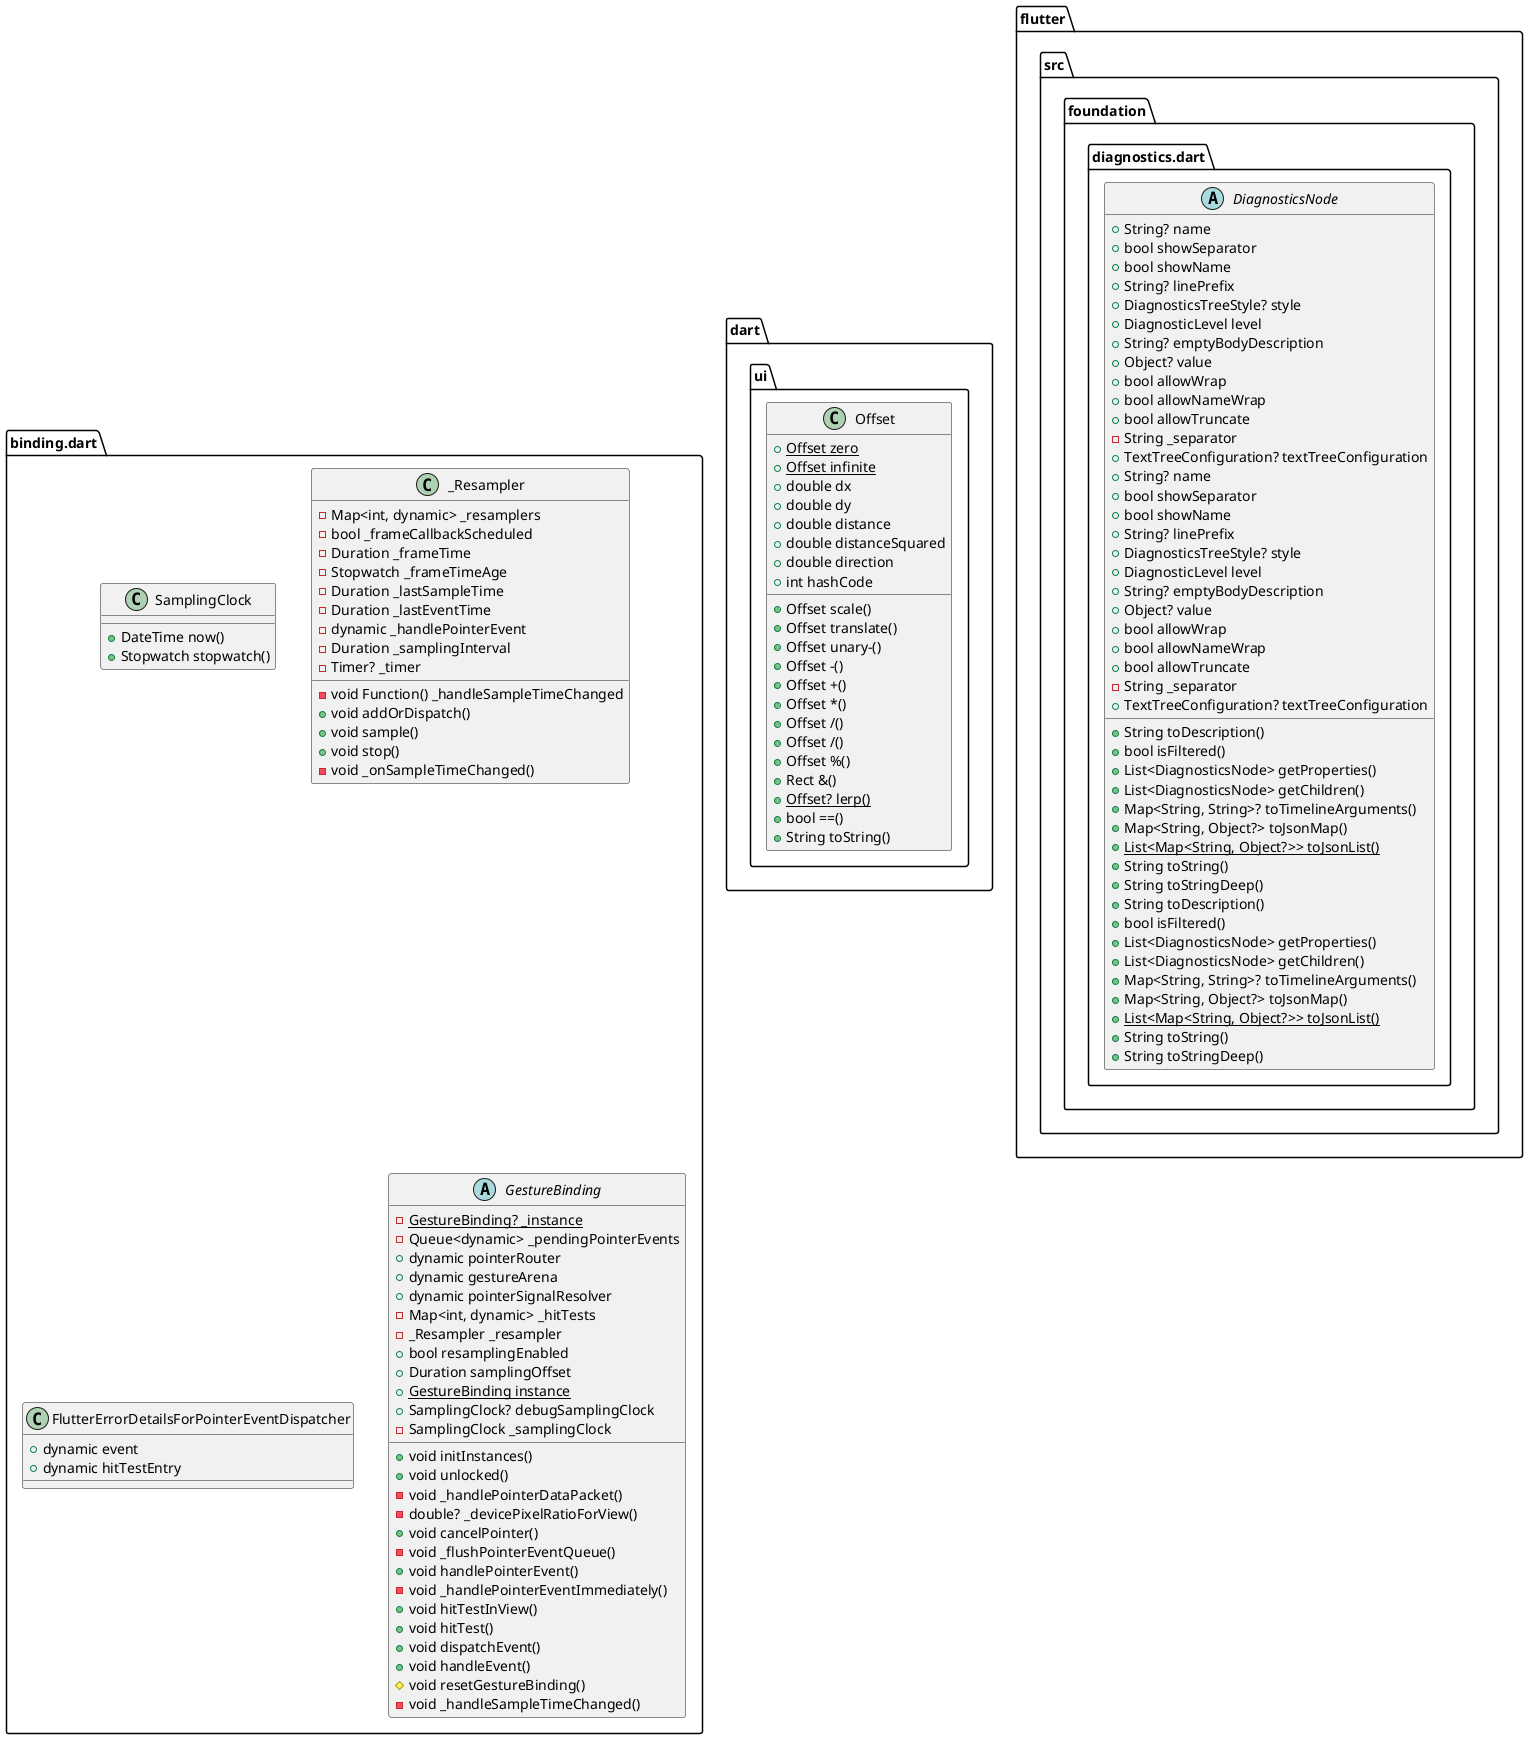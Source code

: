 @startuml
set namespaceSeparator ::

class "binding.dart::SamplingClock" {
  +DateTime now()
  +Stopwatch stopwatch()
}

class "binding.dart::_Resampler" {
  -Map<int, dynamic> _resamplers
  -bool _frameCallbackScheduled
  -Duration _frameTime
  -Stopwatch _frameTimeAge
  -Duration _lastSampleTime
  -Duration _lastEventTime
  -dynamic _handlePointerEvent
  -void Function() _handleSampleTimeChanged
  -Duration _samplingInterval
  -Timer? _timer
  +void addOrDispatch()
  +void sample()
  +void stop()
  -void _onSampleTimeChanged()
}

class "binding.dart::FlutterErrorDetailsForPointerEventDispatcher" {
  +dynamic event
  +dynamic hitTestEntry
}

abstract class "binding.dart::GestureBinding" {
  {static} -GestureBinding? _instance
  -Queue<dynamic> _pendingPointerEvents
  +dynamic pointerRouter
  +dynamic gestureArena
  +dynamic pointerSignalResolver
  -Map<int, dynamic> _hitTests
  -_Resampler _resampler
  +bool resamplingEnabled
  +Duration samplingOffset
  {static} +GestureBinding instance
  +SamplingClock? debugSamplingClock
  -SamplingClock _samplingClock
  +void initInstances()
  +void unlocked()
  -void _handlePointerDataPacket()
  -double? _devicePixelRatioForView()
  +void cancelPointer()
  -void _flushPointerEventQueue()
  +void handlePointerEvent()
  -void _handlePointerEventImmediately()
  +void hitTestInView()
  +void hitTest()
  +void dispatchEvent()
  +void handleEvent()
  #void resetGestureBinding()
  -void _handleSampleTimeChanged()
}

class "dart::ui::Offset" {
  {static} +Offset zero
  {static} +Offset infinite
  +double dx
  +double dy
  +double distance
  +double distanceSquared
  +double direction
  +int hashCode
  +Offset scale()
  +Offset translate()
  +Offset unary-()
  +Offset -()
  +Offset +()
  +Offset *()
  +Offset /()
  +Offset ~/()
  +Offset %()
  +Rect &()
  {static} +Offset? lerp()
  +bool ==()
  +String toString()
}

abstract class "flutter::src::foundation::diagnostics.dart::DiagnosticsNode" {
  +String? name
  +bool showSeparator
  +bool showName
  +String? linePrefix
  +DiagnosticsTreeStyle? style
  +DiagnosticLevel level
  +String? emptyBodyDescription
  +Object? value
  +bool allowWrap
  +bool allowNameWrap
  +bool allowTruncate
  -String _separator
  +TextTreeConfiguration? textTreeConfiguration
  +String toDescription()
  +bool isFiltered()
  +List<DiagnosticsNode> getProperties()
  +List<DiagnosticsNode> getChildren()
  +Map<String, String>? toTimelineArguments()
  +Map<String, Object?> toJsonMap()
  {static} +List<Map<String, Object?>> toJsonList()
  +String toString()
  +String toStringDeep()
}

abstract class "flutter::src::foundation::diagnostics.dart::DiagnosticsNode" {
  +String? name
  +bool showSeparator
  +bool showName
  +String? linePrefix
  +DiagnosticsTreeStyle? style
  +DiagnosticLevel level
  +String? emptyBodyDescription
  +Object? value
  +bool allowWrap
  +bool allowNameWrap
  +bool allowTruncate
  -String _separator
  +TextTreeConfiguration? textTreeConfiguration
  +String toDescription()
  +bool isFiltered()
  +List<DiagnosticsNode> getProperties()
  +List<DiagnosticsNode> getChildren()
  +Map<String, String>? toTimelineArguments()
  +Map<String, Object?> toJsonMap()
  {static} +List<Map<String, Object?>> toJsonList()
  +String toString()
  +String toStringDeep()
}


@enduml